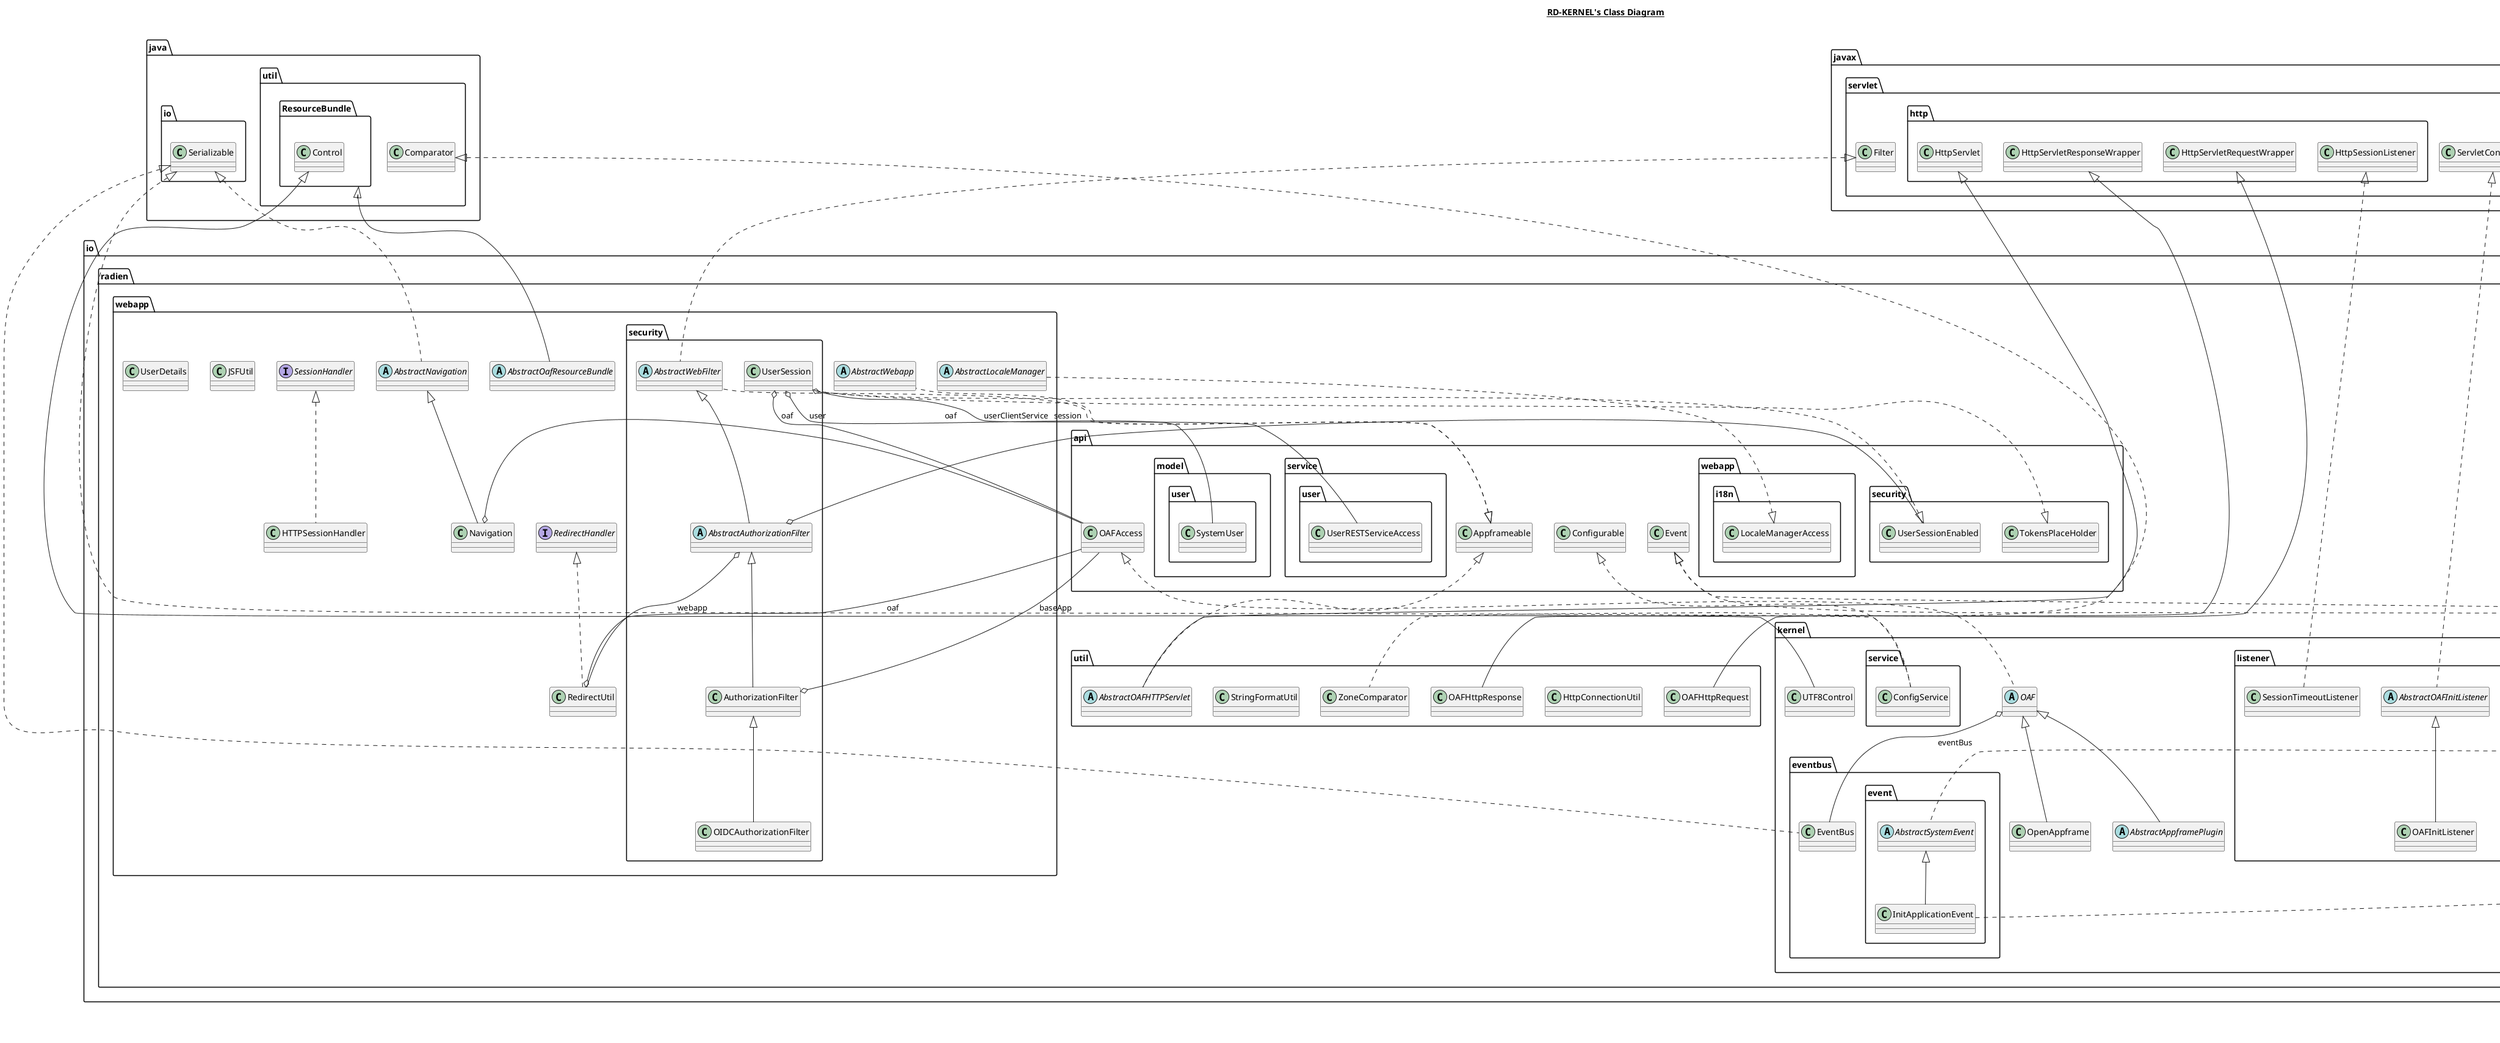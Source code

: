 @startuml

title __RD-KERNEL's Class Diagram__\n

  namespace io.radien.kernel {
    abstract class io.radien.kernel.AbstractAppframePlugin {
    }
  }
  

  namespace io.radien.kernel {
    abstract class io.radien.kernel.OAF {
    }
  }
  

  namespace io.radien.kernel {
    class io.radien.kernel.OpenAppframe {
    }
  }
  

  namespace io.radien.kernel {
    class io.radien.kernel.UTF8Control {
    }
  }
  

  namespace io.radien.kernel {
    namespace eventbus {
      class io.radien.kernel.eventbus.EventBus {
      }
    }
  }
  

  namespace io.radien.kernel {
    namespace eventbus {
      namespace event {
        abstract class io.radien.kernel.eventbus.event.AbstractSystemEvent {
        }
      }
    }
  }
  

  namespace io.radien.kernel {
    namespace eventbus {
      namespace event {
        class io.radien.kernel.eventbus.event.InitApplicationEvent {
        }
      }
    }
  }
  

  namespace io.radien.kernel {
    namespace interceptor {
      class io.radien.kernel.interceptor.MethodRuntimeInterceptor {
      }
    }
  }
  

  namespace io.radien.kernel {
    namespace interceptor {
      interface io.radien.kernel.interceptor.RuntimeIntercepted {
      }
    }
  }
  

  namespace io.radien.kernel {
    namespace listener {
      abstract class io.radien.kernel.listener.AbstractOAFInitListener {
      }
    }
  }
  

  namespace io.radien.kernel {
    namespace listener {
      class io.radien.kernel.listener.FacesApplicationInitialisationListener {
      }
    }
  }
  

  namespace io.radien.kernel {
    namespace listener {
      class io.radien.kernel.listener.OAFInitListener {
      }
    }
  }
  

  namespace io.radien.kernel {
    namespace listener {
      class io.radien.kernel.listener.SessionTimeoutListener {
      }
    }
  }
  

  namespace io.radien.kernel {
    namespace listener {
      class io.radien.kernel.listener.UACompatibleHeaderPhaseListener {
      }
    }
  }
  

  namespace io.radien.kernel {
    namespace service {
      class io.radien.kernel.service.ConfigService {
      }
    }
  }
  

  namespace io.radien.util {
    abstract class io.radien.util.AbstractOAFHTTPServlet {
    }
  }
  

  namespace io.radien.util {
    class io.radien.util.HttpConnectionUtil {
    }
  }
  

  namespace io.radien.util {
    class io.radien.util.OAFHttpRequest {
    }
  }
  

  namespace io.radien.util {
    class io.radien.util.OAFHttpResponse {
    }
  }
  

  namespace io.radien.util {
    class io.radien.util.StringFormatUtil {
    }
  }
  

  namespace io.radien.util {
    class io.radien.util.ZoneComparator {
    }
  }
  

  namespace io.radien.webapp {
    abstract class io.radien.webapp.AbstractLocaleManager {
    }
  }
  

  namespace io.radien.webapp {
    abstract class io.radien.webapp.AbstractNavigation {
    }
  }
  

  namespace io.radien.webapp {
    abstract class io.radien.webapp.AbstractOafResourceBundle {
    }
  }
  

  namespace io.radien.webapp {
    abstract class io.radien.webapp.AbstractWebapp {
    }
  }
  

  namespace io.radien.webapp {
    class io.radien.webapp.HTTPSessionHandler {
    }
  }
  

  namespace io.radien.webapp {
    class io.radien.webapp.JSFUtil {
    }
  }
  

  namespace io.radien.webapp {
    class io.radien.webapp.Navigation {
    }
  }
  

  namespace io.radien.webapp {
    interface io.radien.webapp.RedirectHandler {
    }
  }
  

  namespace io.radien.webapp {
    class io.radien.webapp.RedirectUtil {
    }
  }
  

  namespace io.radien.webapp {
    interface io.radien.webapp.SessionHandler {
    }
  }
  

  namespace io.radien.webapp {
    class io.radien.webapp.UserDetails {
    }
  }
  

  namespace io.radien.webapp {
    namespace security {
      abstract class io.radien.webapp.security.AbstractAuthorizationFilter {
      }
    }
  }
  

  namespace io.radien.webapp {
    namespace security {
      abstract class io.radien.webapp.security.AbstractWebFilter {
      }
    }
  }
  

  namespace io.radien.webapp {
    namespace security {
      class io.radien.webapp.security.AuthorizationFilter {
      }
    }
  }
  

  namespace io.radien.webapp {
    namespace security {
      class io.radien.webapp.security.OIDCAuthorizationFilter {
      }
    }
  }
  

  namespace io.radien.webapp {
    namespace security {
      class io.radien.webapp.security.UserSession {
      }
    }
  }
  

  io.radien.kernel.AbstractAppframePlugin -up-|> io.radien.kernel.OAF
  io.radien.kernel.OAF .up.|> io.radien.api.OAFAccess
  io.radien.kernel.OAF o-- io.radien.kernel.eventbus.EventBus : eventBus
  io.radien.kernel.OpenAppframe -up-|> io.radien.kernel.OAF
  io.radien.kernel.UTF8Control -up-|> java.util.ResourceBundle.Control
  io.radien.kernel.eventbus.EventBus .up.|> java.io.Serializable
  io.radien.kernel.eventbus.event.AbstractSystemEvent .up.|> io.radien.api.Event
  io.radien.kernel.eventbus.event.InitApplicationEvent .up.|> io.radien.api.Event
  io.radien.kernel.eventbus.event.InitApplicationEvent -up-|> io.radien.kernel.eventbus.event.AbstractSystemEvent
  io.radien.kernel.listener.AbstractOAFInitListener .up.|> javax.servlet.ServletContextListener
  io.radien.kernel.listener.FacesApplicationInitialisationListener .up.|> javax.faces.event.SystemEventListener
  io.radien.kernel.listener.OAFInitListener -up-|> io.radien.kernel.listener.AbstractOAFInitListener
  io.radien.kernel.listener.SessionTimeoutListener .up.|> javax.servlet.http.HttpSessionListener
  io.radien.kernel.listener.UACompatibleHeaderPhaseListener .up.|> javax.faces.event.PhaseListener
  io.radien.kernel.service.ConfigService .up.|> io.radien.api.Configurable
  io.radien.kernel.service.ConfigService .up.|> java.io.Serializable
  io.radien.util.AbstractOAFHTTPServlet .up.|> io.radien.api.Appframeable
  io.radien.util.AbstractOAFHTTPServlet -up-|> javax.servlet.http.HttpServlet
  io.radien.util.OAFHttpRequest -up-|> javax.servlet.http.HttpServletRequestWrapper
  io.radien.util.OAFHttpResponse -up-|> javax.servlet.http.HttpServletResponseWrapper
  io.radien.util.ZoneComparator .up.|> java.util.Comparator
  io.radien.webapp.AbstractLocaleManager .up.|> io.radien.api.webapp.i18n.LocaleManagerAccess
  io.radien.webapp.AbstractNavigation .up.|> java.io.Serializable
  io.radien.webapp.AbstractOafResourceBundle -up-|> java.util.ResourceBundle
  io.radien.webapp.AbstractWebapp .up.|> io.radien.api.Appframeable
  io.radien.webapp.HTTPSessionHandler .up.|> io.radien.webapp.SessionHandler
  io.radien.webapp.Navigation -up-|> io.radien.webapp.AbstractNavigation
  io.radien.webapp.Navigation o-- io.radien.api.OAFAccess : oaf
  io.radien.webapp.RedirectUtil .up.|> io.radien.webapp.RedirectHandler
  io.radien.webapp.RedirectUtil o-- io.radien.api.OAFAccess : oaf
  io.radien.webapp.security.AbstractAuthorizationFilter -up-|> io.radien.webapp.security.AbstractWebFilter
  io.radien.webapp.security.AbstractAuthorizationFilter o-- io.radien.api.security.UserSessionEnabled : session
  io.radien.webapp.security.AbstractAuthorizationFilter o-- io.radien.webapp.RedirectUtil : webapp
  io.radien.webapp.security.AbstractWebFilter .up.|> io.radien.api.Appframeable
  io.radien.webapp.security.AbstractWebFilter .up.|> javax.servlet.Filter
  io.radien.webapp.security.AuthorizationFilter -up-|> io.radien.webapp.security.AbstractAuthorizationFilter
  io.radien.webapp.security.AuthorizationFilter o-- io.radien.api.OAFAccess : baseApp
  io.radien.webapp.security.OIDCAuthorizationFilter -up-|> io.radien.webapp.security.AuthorizationFilter
  io.radien.webapp.security.UserSession .up.|> io.radien.api.security.TokensPlaceHolder
  io.radien.webapp.security.UserSession .up.|> io.radien.api.security.UserSessionEnabled
  io.radien.webapp.security.UserSession o-- io.radien.api.OAFAccess : oaf
  io.radien.webapp.security.UserSession o-- io.radien.api.model.user.SystemUser : user
  io.radien.webapp.security.UserSession o-- io.radien.api.service.user.UserRESTServiceAccess : userClientService


right footer


PlantUML diagram generated by SketchIt! (https://bitbucket.org/pmesmeur/sketch.it)
For more information about this tool, please contact philippe.mesmeur@gmail.com
endfooter

@enduml
